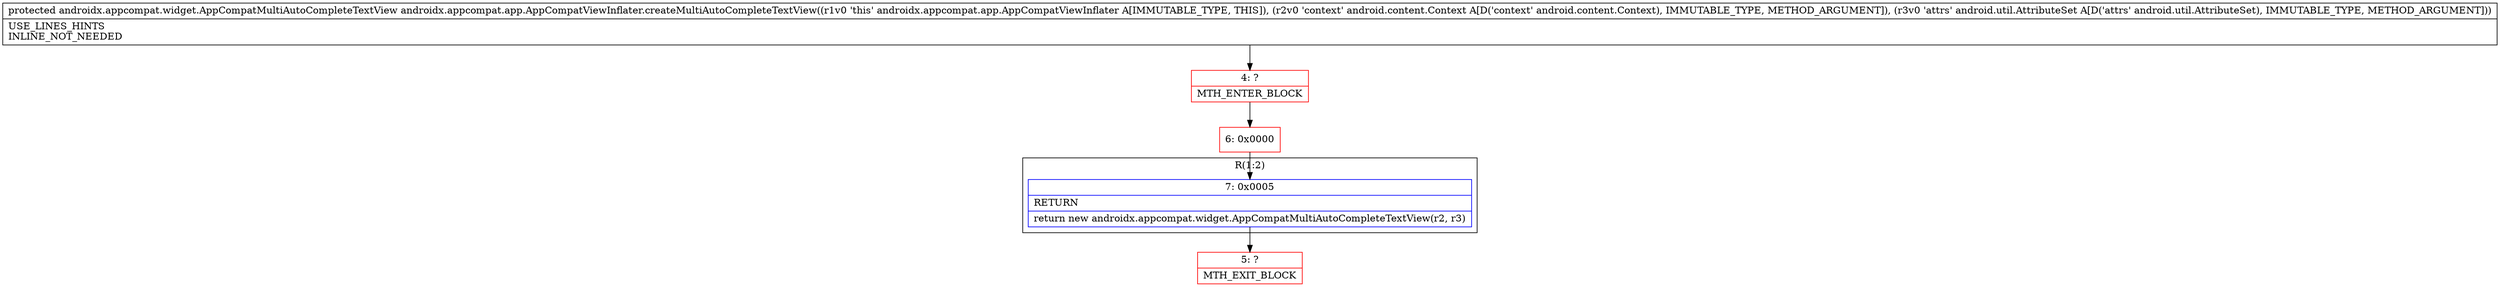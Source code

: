 digraph "CFG forandroidx.appcompat.app.AppCompatViewInflater.createMultiAutoCompleteTextView(Landroid\/content\/Context;Landroid\/util\/AttributeSet;)Landroidx\/appcompat\/widget\/AppCompatMultiAutoCompleteTextView;" {
subgraph cluster_Region_317815935 {
label = "R(1:2)";
node [shape=record,color=blue];
Node_7 [shape=record,label="{7\:\ 0x0005|RETURN\l|return new androidx.appcompat.widget.AppCompatMultiAutoCompleteTextView(r2, r3)\l}"];
}
Node_4 [shape=record,color=red,label="{4\:\ ?|MTH_ENTER_BLOCK\l}"];
Node_6 [shape=record,color=red,label="{6\:\ 0x0000}"];
Node_5 [shape=record,color=red,label="{5\:\ ?|MTH_EXIT_BLOCK\l}"];
MethodNode[shape=record,label="{protected androidx.appcompat.widget.AppCompatMultiAutoCompleteTextView androidx.appcompat.app.AppCompatViewInflater.createMultiAutoCompleteTextView((r1v0 'this' androidx.appcompat.app.AppCompatViewInflater A[IMMUTABLE_TYPE, THIS]), (r2v0 'context' android.content.Context A[D('context' android.content.Context), IMMUTABLE_TYPE, METHOD_ARGUMENT]), (r3v0 'attrs' android.util.AttributeSet A[D('attrs' android.util.AttributeSet), IMMUTABLE_TYPE, METHOD_ARGUMENT]))  | USE_LINES_HINTS\lINLINE_NOT_NEEDED\l}"];
MethodNode -> Node_4;Node_7 -> Node_5;
Node_4 -> Node_6;
Node_6 -> Node_7;
}

